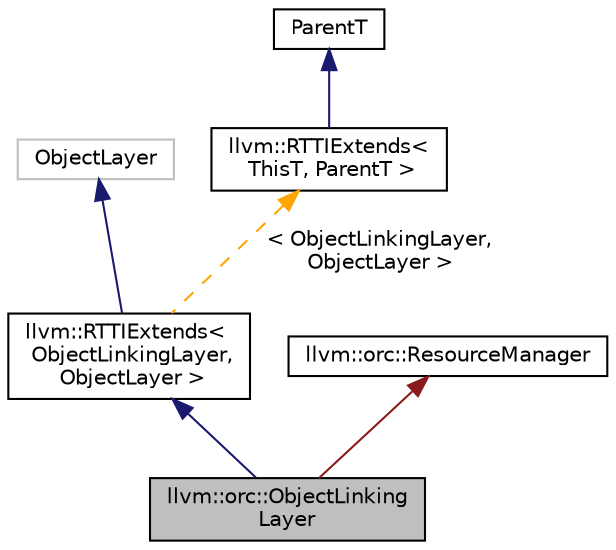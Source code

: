 digraph "llvm::orc::ObjectLinkingLayer"
{
 // LATEX_PDF_SIZE
  bgcolor="transparent";
  edge [fontname="Helvetica",fontsize="10",labelfontname="Helvetica",labelfontsize="10"];
  node [fontname="Helvetica",fontsize="10",shape=record];
  Node1 [label="llvm::orc::ObjectLinking\lLayer",height=0.2,width=0.4,color="black", fillcolor="grey75", style="filled", fontcolor="black",tooltip="An ObjectLayer implementation built on JITLink."];
  Node2 -> Node1 [dir="back",color="midnightblue",fontsize="10",style="solid",fontname="Helvetica"];
  Node2 [label="llvm::RTTIExtends\<\l ObjectLinkingLayer,\l ObjectLayer \>",height=0.2,width=0.4,color="black",URL="$classllvm_1_1RTTIExtends.html",tooltip=" "];
  Node3 -> Node2 [dir="back",color="midnightblue",fontsize="10",style="solid",fontname="Helvetica"];
  Node3 [label="ObjectLayer",height=0.2,width=0.4,color="grey75",tooltip=" "];
  Node4 -> Node2 [dir="back",color="orange",fontsize="10",style="dashed",label=" \< ObjectLinkingLayer,\l ObjectLayer \>" ,fontname="Helvetica"];
  Node4 [label="llvm::RTTIExtends\<\l ThisT, ParentT \>",height=0.2,width=0.4,color="black",URL="$classllvm_1_1RTTIExtends.html",tooltip="Inheritance utility for extensible RTTI."];
  Node5 -> Node4 [dir="back",color="midnightblue",fontsize="10",style="solid",fontname="Helvetica"];
  Node5 [label="ParentT",height=0.2,width=0.4,color="black",URL="$classParentT.html",tooltip=" "];
  Node6 -> Node1 [dir="back",color="firebrick4",fontsize="10",style="solid",fontname="Helvetica"];
  Node6 [label="llvm::orc::ResourceManager",height=0.2,width=0.4,color="black",URL="$classllvm_1_1orc_1_1ResourceManager.html",tooltip="Listens for ResourceTracker operations."];
}
